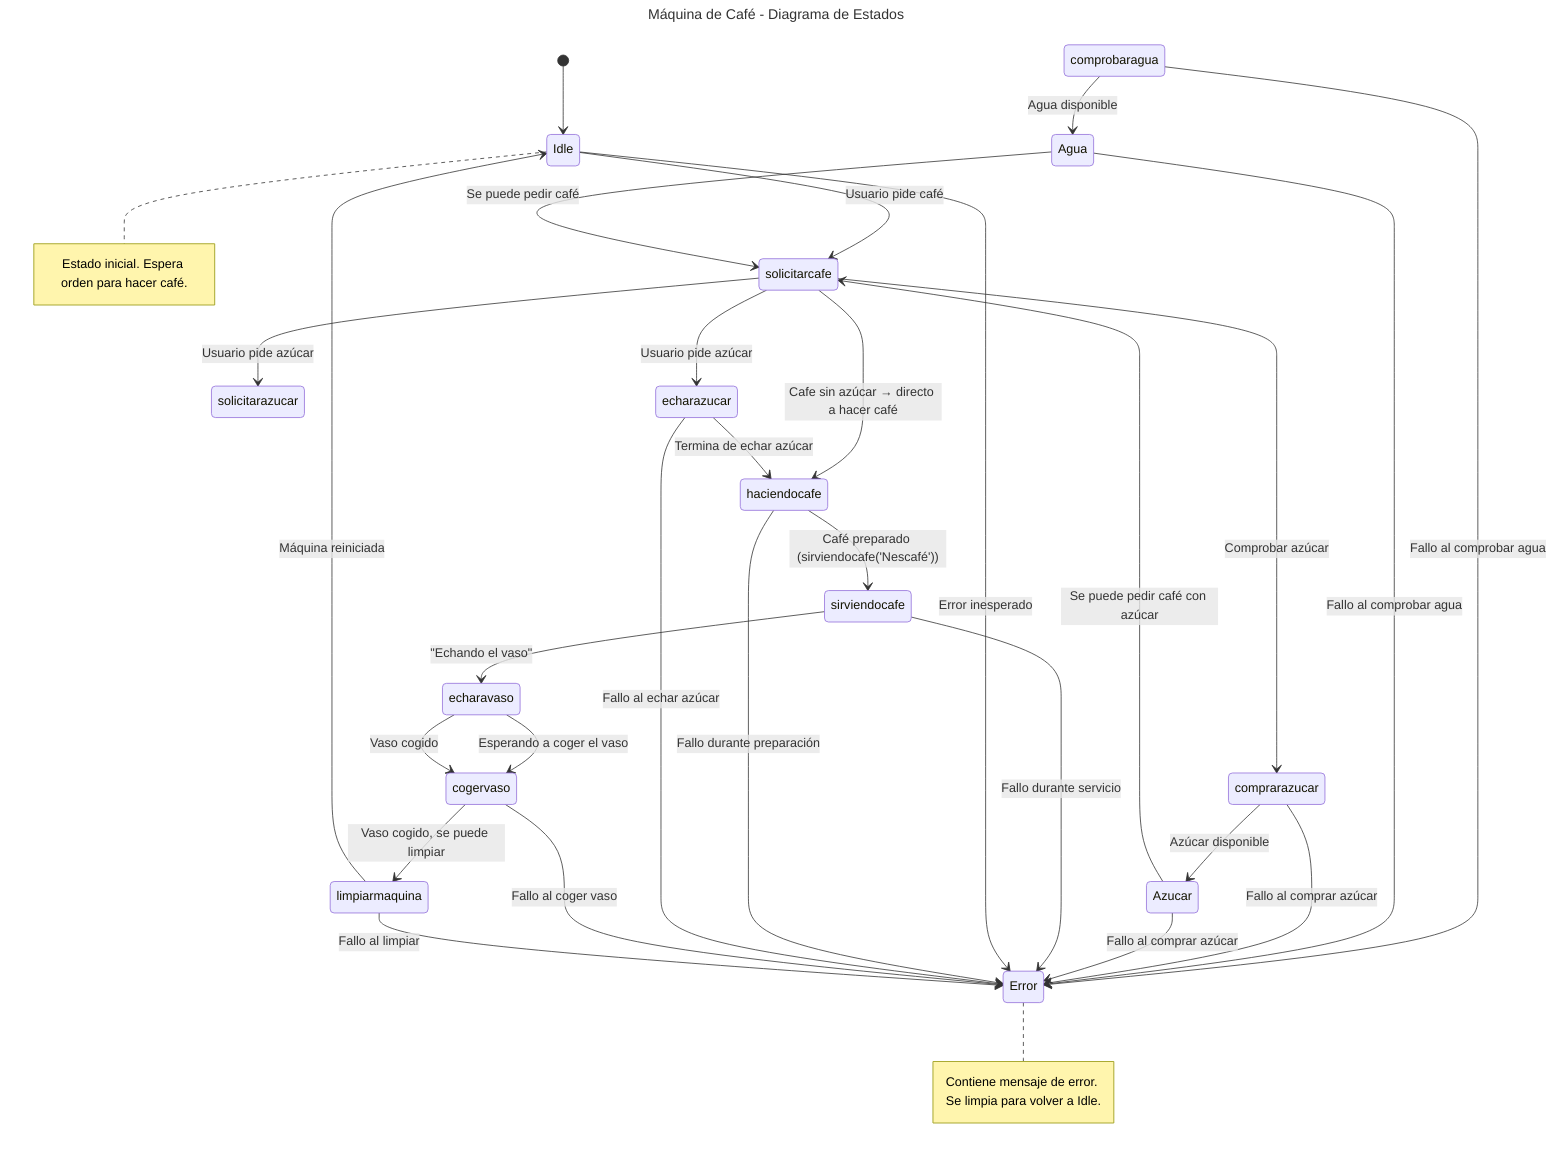 ---
title: Máquina de Café - Diagrama de Estados
---
stateDiagram-v2
[*] --> Idle
Idle --> solicitarcafe: Usuario pide café
comprobaragua --> Error: Fallo al comprobar agua
comprobaragua --> Agua: Agua disponible
Agua --> Error: Fallo al comprobar agua
Agua --> solicitarcafe: Se puede pedir café
solicitarcafe --> solicitarazucar: Usuario pide azúcar
solicitarcafe --> comprarazucar: Comprobar azúcar
comprarazucar --> Error: Fallo al comprar azúcar
comprarazucar --> Azucar: Azúcar disponible
Azucar --> Error: Fallo al comprar azúcar
Azucar --> solicitarcafe: Se puede pedir café con azúcar
solicitarcafe --> echarazucar: Usuario pide azúcar
solicitarcafe --> haciendocafe: Cafe sin azúcar → directo a hacer café
echarazucar --> haciendocafe: Termina de echar azúcar
haciendocafe --> sirviendocafe: Café preparado (sirviendocafe('Nescafé'))
sirviendocafe --> Error: Fallo durante servicio
Idle --> Error: Error inesperado
haciendocafe --> Error: Fallo durante preparación
echarazucar --> Error: Fallo al echar azúcar
sirviendocafe --> echaravaso: "Echando el vaso"
echaravaso --> cogervaso: Esperando a coger el vaso
cogervaso --> Error: Fallo al coger vaso
echaravaso --> cogervaso: Vaso cogido
cogervaso --> limpiarmaquina:  Vaso cogido, se puede limpiar
limpiarmaquina --> Idle: Máquina reiniciada
limpiarmaquina --> Error: Fallo al limpiar
note right of Idle: Estado inicial. Espera orden para hacer café.
note right of Error: Contiene mensaje de error. Se limpia para volver a Idle.
